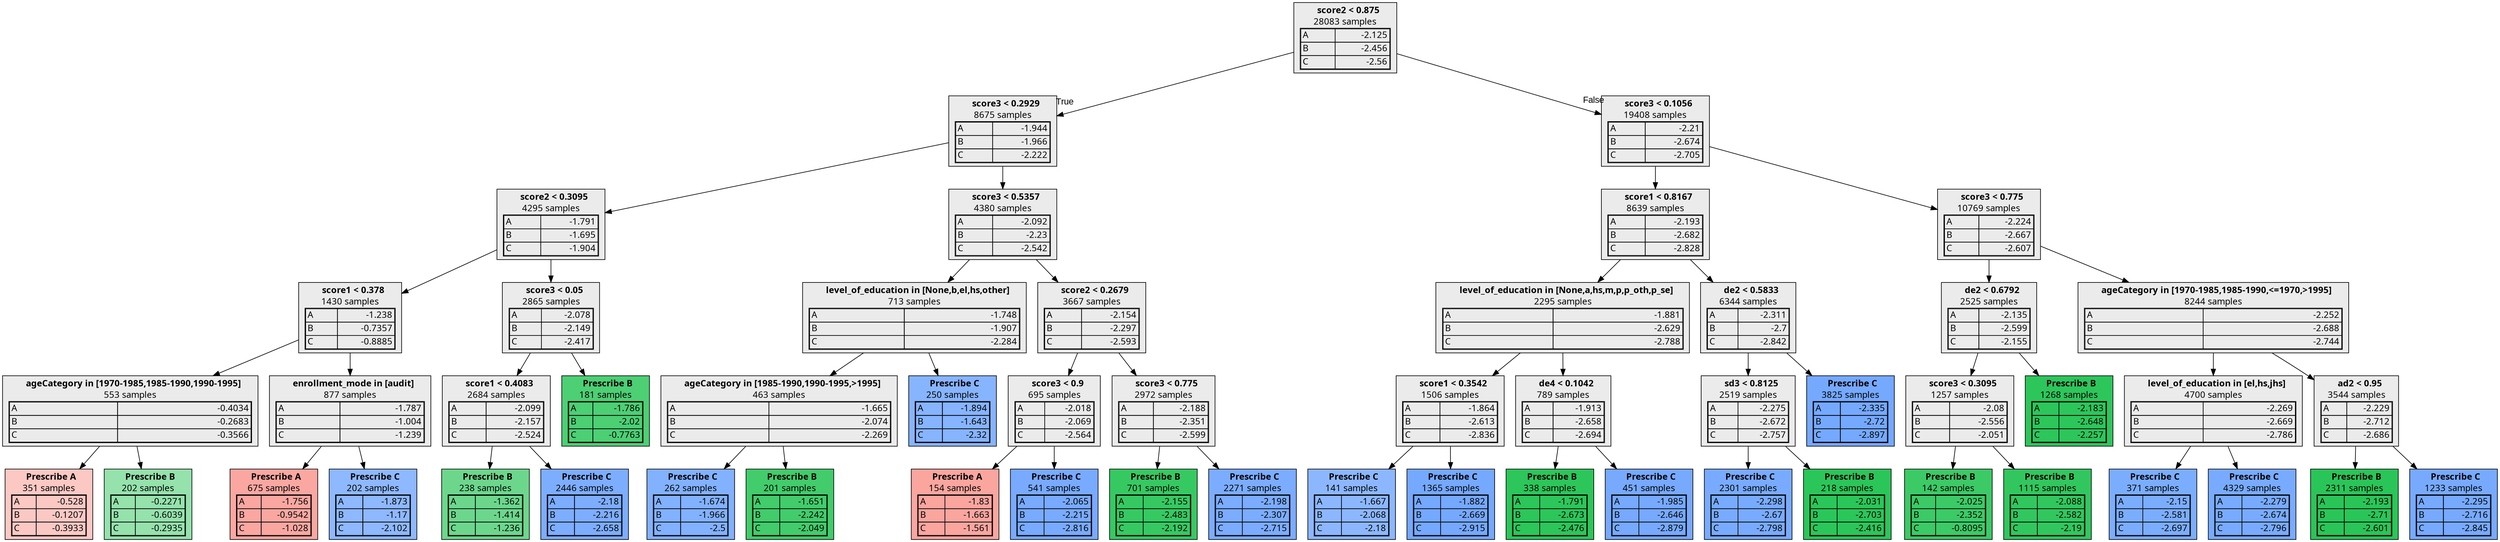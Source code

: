 digraph {
    1 [label=<  <TABLE BORDER="0" CELLPADDING="0">
      <TR>
    <TD>
      <B> score2 &lt; 0.875</B>
    </TD>
  </TR>

    <TR>
      <TD>28083 samples</TD>
    </TR>
    <TR>
  <TD>
    <TABLE CELLSPACING="0">
      
        <TR >
    <TD ALIGN="LEFT">A</TD>
    <TD ALIGN="RIGHT">-2.125</TD>
  </TR>
  <TR >
    <TD ALIGN="LEFT">B</TD>
    <TD ALIGN="RIGHT">-2.456</TD>
  </TR>
  <TR class="highlighted">
    <TD ALIGN="LEFT">C</TD>
    <TD ALIGN="RIGHT">-2.56</TD>
  </TR>

    </TABLE>
  </TD>
</TR>

  </TABLE>
>,fillcolor="#EBEBEB",shape=box,fontname="bold arial",style="filled"];
    1 -> 2 [labeldistance=2.5, labelangle=45, headlabel="True",fontname="arial"];
    1 -> 29 [labeldistance=2.5, labelangle=-45, headlabel="False",fontname="arial"];
    2 [label=<  <TABLE BORDER="0" CELLPADDING="0">
      <TR>
    <TD>
      <B> score3 &lt; 0.2929</B>
    </TD>
  </TR>

    <TR>
      <TD>8675 samples</TD>
    </TR>
    <TR>
  <TD>
    <TABLE CELLSPACING="0">
      
        <TR >
    <TD ALIGN="LEFT">A</TD>
    <TD ALIGN="RIGHT">-1.944</TD>
  </TR>
  <TR >
    <TD ALIGN="LEFT">B</TD>
    <TD ALIGN="RIGHT">-1.966</TD>
  </TR>
  <TR class="highlighted">
    <TD ALIGN="LEFT">C</TD>
    <TD ALIGN="RIGHT">-2.222</TD>
  </TR>

    </TABLE>
  </TD>
</TR>

  </TABLE>
>,fillcolor="#EBEBEB",shape=box,fontname="bold arial",style="filled"];
    2 -> 3;
    2 -> 16;
    3 [label=<  <TABLE BORDER="0" CELLPADDING="0">
      <TR>
    <TD>
      <B> score2 &lt; 0.3095</B>
    </TD>
  </TR>

    <TR>
      <TD>4295 samples</TD>
    </TR>
    <TR>
  <TD>
    <TABLE CELLSPACING="0">
      
        <TR >
    <TD ALIGN="LEFT">A</TD>
    <TD ALIGN="RIGHT">-1.791</TD>
  </TR>
  <TR >
    <TD ALIGN="LEFT">B</TD>
    <TD ALIGN="RIGHT">-1.695</TD>
  </TR>
  <TR class="highlighted">
    <TD ALIGN="LEFT">C</TD>
    <TD ALIGN="RIGHT">-1.904</TD>
  </TR>

    </TABLE>
  </TD>
</TR>

  </TABLE>
>,fillcolor="#EBEBEB",shape=box,fontname="bold arial",style="filled"];
    3 -> 4;
    3 -> 11;
    4 [label=<  <TABLE BORDER="0" CELLPADDING="0">
      <TR>
    <TD>
      <B> score1 &lt; 0.378</B>
    </TD>
  </TR>

    <TR>
      <TD>1430 samples</TD>
    </TR>
    <TR>
  <TD>
    <TABLE CELLSPACING="0">
      
        <TR class="highlighted">
    <TD ALIGN="LEFT">A</TD>
    <TD ALIGN="RIGHT">-1.238</TD>
  </TR>
  <TR >
    <TD ALIGN="LEFT">B</TD>
    <TD ALIGN="RIGHT">-0.7357</TD>
  </TR>
  <TR >
    <TD ALIGN="LEFT">C</TD>
    <TD ALIGN="RIGHT">-0.8885</TD>
  </TR>

    </TABLE>
  </TD>
</TR>

  </TABLE>
>,fillcolor="#EBEBEB",shape=box,fontname="bold arial",style="filled"];
    4 -> 5;
    4 -> 8;
    5 [label=<  <TABLE BORDER="0" CELLPADDING="0">
      <TR>
    <TD>
      <B> ageCategory in [1970-1985,1985-1990,1990-1995]</B>
    </TD>
  </TR>

    <TR>
      <TD>553 samples</TD>
    </TR>
    <TR>
  <TD>
    <TABLE CELLSPACING="0">
      
        <TR class="highlighted">
    <TD ALIGN="LEFT">A</TD>
    <TD ALIGN="RIGHT">-0.4034</TD>
  </TR>
  <TR >
    <TD ALIGN="LEFT">B</TD>
    <TD ALIGN="RIGHT">-0.2683</TD>
  </TR>
  <TR >
    <TD ALIGN="LEFT">C</TD>
    <TD ALIGN="RIGHT">-0.3566</TD>
  </TR>

    </TABLE>
  </TD>
</TR>

  </TABLE>
>,fillcolor="#EBEBEB",shape=box,fontname="bold arial",style="filled"];
    5 -> 6;
    5 -> 7;
    6 [label=<  <TABLE BORDER="0" CELLPADDING="0">
      <TR>
    <TD>
      <B>Prescribe A</B>
    </TD>
  </TR>

    <TR>
      <TD>351 samples</TD>
    </TR>
    <TR>
  <TD>
    <TABLE CELLSPACING="0">
      
        <TR class="highlighted">
    <TD ALIGN="LEFT">A</TD>
    <TD ALIGN="RIGHT">-0.528</TD>
  </TR>
  <TR >
    <TD ALIGN="LEFT">B</TD>
    <TD ALIGN="RIGHT">-0.1207</TD>
  </TR>
  <TR >
    <TD ALIGN="LEFT">C</TD>
    <TD ALIGN="RIGHT">-0.3933</TD>
  </TR>

    </TABLE>
  </TD>
</TR>

  </TABLE>
>,fillcolor="#F8766D66",shape=box,fontname="bold arial",style="filled",color=black];
    7 [label=<  <TABLE BORDER="0" CELLPADDING="0">
      <TR>
    <TD>
      <B>Prescribe B</B>
    </TD>
  </TR>

    <TR>
      <TD>202 samples</TD>
    </TR>
    <TR>
  <TD>
    <TABLE CELLSPACING="0">
      
        <TR >
    <TD ALIGN="LEFT">A</TD>
    <TD ALIGN="RIGHT">-0.2271</TD>
  </TR>
  <TR class="highlighted">
    <TD ALIGN="LEFT">B</TD>
    <TD ALIGN="RIGHT">-0.6039</TD>
  </TR>
  <TR >
    <TD ALIGN="LEFT">C</TD>
    <TD ALIGN="RIGHT">-0.2935</TD>
  </TR>

    </TABLE>
  </TD>
</TR>

  </TABLE>
>,fillcolor="#00BA386a",shape=box,fontname="bold arial",style="filled",color=black];
    8 [label=<  <TABLE BORDER="0" CELLPADDING="0">
      <TR>
    <TD>
      <B> enrollment_mode in [audit]</B>
    </TD>
  </TR>

    <TR>
      <TD>877 samples</TD>
    </TR>
    <TR>
  <TD>
    <TABLE CELLSPACING="0">
      
        <TR class="highlighted">
    <TD ALIGN="LEFT">A</TD>
    <TD ALIGN="RIGHT">-1.787</TD>
  </TR>
  <TR >
    <TD ALIGN="LEFT">B</TD>
    <TD ALIGN="RIGHT">-1.004</TD>
  </TR>
  <TR >
    <TD ALIGN="LEFT">C</TD>
    <TD ALIGN="RIGHT">-1.239</TD>
  </TR>

    </TABLE>
  </TD>
</TR>

  </TABLE>
>,fillcolor="#EBEBEB",shape=box,fontname="bold arial",style="filled"];
    8 -> 9;
    8 -> 10;
    9 [label=<  <TABLE BORDER="0" CELLPADDING="0">
      <TR>
    <TD>
      <B>Prescribe A</B>
    </TD>
  </TR>

    <TR>
      <TD>675 samples</TD>
    </TR>
    <TR>
  <TD>
    <TABLE CELLSPACING="0">
      
        <TR class="highlighted">
    <TD ALIGN="LEFT">A</TD>
    <TD ALIGN="RIGHT">-1.756</TD>
  </TR>
  <TR >
    <TD ALIGN="LEFT">B</TD>
    <TD ALIGN="RIGHT">-0.9542</TD>
  </TR>
  <TR >
    <TD ALIGN="LEFT">C</TD>
    <TD ALIGN="RIGHT">-1.028</TD>
  </TR>

    </TABLE>
  </TD>
</TR>

  </TABLE>
>,fillcolor="#F8766Da4",shape=box,fontname="bold arial",style="filled",color=black];
    10 [label=<  <TABLE BORDER="0" CELLPADDING="0">
      <TR>
    <TD>
      <B>Prescribe C</B>
    </TD>
  </TR>

    <TR>
      <TD>202 samples</TD>
    </TR>
    <TR>
  <TD>
    <TABLE CELLSPACING="0">
      
        <TR >
    <TD ALIGN="LEFT">A</TD>
    <TD ALIGN="RIGHT">-1.873</TD>
  </TR>
  <TR >
    <TD ALIGN="LEFT">B</TD>
    <TD ALIGN="RIGHT">-1.17</TD>
  </TR>
  <TR class="highlighted">
    <TD ALIGN="LEFT">C</TD>
    <TD ALIGN="RIGHT">-2.102</TD>
  </TR>

    </TABLE>
  </TD>
</TR>

  </TABLE>
>,fillcolor="#619CFFb6",shape=box,fontname="bold arial",style="filled",color=black];
    11 [label=<  <TABLE BORDER="0" CELLPADDING="0">
      <TR>
    <TD>
      <B> score3 &lt; 0.05</B>
    </TD>
  </TR>

    <TR>
      <TD>2865 samples</TD>
    </TR>
    <TR>
  <TD>
    <TABLE CELLSPACING="0">
      
        <TR >
    <TD ALIGN="LEFT">A</TD>
    <TD ALIGN="RIGHT">-2.078</TD>
  </TR>
  <TR >
    <TD ALIGN="LEFT">B</TD>
    <TD ALIGN="RIGHT">-2.149</TD>
  </TR>
  <TR class="highlighted">
    <TD ALIGN="LEFT">C</TD>
    <TD ALIGN="RIGHT">-2.417</TD>
  </TR>

    </TABLE>
  </TD>
</TR>

  </TABLE>
>,fillcolor="#EBEBEB",shape=box,fontname="bold arial",style="filled"];
    11 -> 12;
    11 -> 15;
    12 [label=<  <TABLE BORDER="0" CELLPADDING="0">
      <TR>
    <TD>
      <B> score1 &lt; 0.4083</B>
    </TD>
  </TR>

    <TR>
      <TD>2684 samples</TD>
    </TR>
    <TR>
  <TD>
    <TABLE CELLSPACING="0">
      
        <TR >
    <TD ALIGN="LEFT">A</TD>
    <TD ALIGN="RIGHT">-2.099</TD>
  </TR>
  <TR >
    <TD ALIGN="LEFT">B</TD>
    <TD ALIGN="RIGHT">-2.157</TD>
  </TR>
  <TR class="highlighted">
    <TD ALIGN="LEFT">C</TD>
    <TD ALIGN="RIGHT">-2.524</TD>
  </TR>

    </TABLE>
  </TD>
</TR>

  </TABLE>
>,fillcolor="#EBEBEB",shape=box,fontname="bold arial",style="filled"];
    12 -> 13;
    12 -> 14;
    13 [label=<  <TABLE BORDER="0" CELLPADDING="0">
      <TR>
    <TD>
      <B>Prescribe B</B>
    </TD>
  </TR>

    <TR>
      <TD>238 samples</TD>
    </TR>
    <TR>
  <TD>
    <TABLE CELLSPACING="0">
      
        <TR >
    <TD ALIGN="LEFT">A</TD>
    <TD ALIGN="RIGHT">-1.362</TD>
  </TR>
  <TR class="highlighted">
    <TD ALIGN="LEFT">B</TD>
    <TD ALIGN="RIGHT">-1.414</TD>
  </TR>
  <TR >
    <TD ALIGN="LEFT">C</TD>
    <TD ALIGN="RIGHT">-1.236</TD>
  </TR>

    </TABLE>
  </TD>
</TR>

  </TABLE>
>,fillcolor="#00BA3893",shape=box,fontname="bold arial",style="filled",color=black];
    14 [label=<  <TABLE BORDER="0" CELLPADDING="0">
      <TR>
    <TD>
      <B>Prescribe C</B>
    </TD>
  </TR>

    <TR>
      <TD>2446 samples</TD>
    </TR>
    <TR>
  <TD>
    <TABLE CELLSPACING="0">
      
        <TR >
    <TD ALIGN="LEFT">A</TD>
    <TD ALIGN="RIGHT">-2.18</TD>
  </TR>
  <TR >
    <TD ALIGN="LEFT">B</TD>
    <TD ALIGN="RIGHT">-2.216</TD>
  </TR>
  <TR class="highlighted">
    <TD ALIGN="LEFT">C</TD>
    <TD ALIGN="RIGHT">-2.658</TD>
  </TR>

    </TABLE>
  </TD>
</TR>

  </TABLE>
>,fillcolor="#619CFFd2",shape=box,fontname="bold arial",style="filled",color=black];
    15 [label=<  <TABLE BORDER="0" CELLPADDING="0">
      <TR>
    <TD>
      <B>Prescribe B</B>
    </TD>
  </TR>

    <TR>
      <TD>181 samples</TD>
    </TR>
    <TR>
  <TD>
    <TABLE CELLSPACING="0">
      
        <TR >
    <TD ALIGN="LEFT">A</TD>
    <TD ALIGN="RIGHT">-1.786</TD>
  </TR>
  <TR class="highlighted">
    <TD ALIGN="LEFT">B</TD>
    <TD ALIGN="RIGHT">-2.02</TD>
  </TR>
  <TR >
    <TD ALIGN="LEFT">C</TD>
    <TD ALIGN="RIGHT">-0.7763</TD>
  </TR>

    </TABLE>
  </TD>
</TR>

  </TABLE>
>,fillcolor="#00BA38b2",shape=box,fontname="bold arial",style="filled",color=black];
    16 [label=<  <TABLE BORDER="0" CELLPADDING="0">
      <TR>
    <TD>
      <B> score3 &lt; 0.5357</B>
    </TD>
  </TR>

    <TR>
      <TD>4380 samples</TD>
    </TR>
    <TR>
  <TD>
    <TABLE CELLSPACING="0">
      
        <TR >
    <TD ALIGN="LEFT">A</TD>
    <TD ALIGN="RIGHT">-2.092</TD>
  </TR>
  <TR >
    <TD ALIGN="LEFT">B</TD>
    <TD ALIGN="RIGHT">-2.23</TD>
  </TR>
  <TR class="highlighted">
    <TD ALIGN="LEFT">C</TD>
    <TD ALIGN="RIGHT">-2.542</TD>
  </TR>

    </TABLE>
  </TD>
</TR>

  </TABLE>
>,fillcolor="#EBEBEB",shape=box,fontname="bold arial",style="filled"];
    16 -> 17;
    16 -> 22;
    17 [label=<  <TABLE BORDER="0" CELLPADDING="0">
      <TR>
    <TD>
      <B> level_of_education in [None,b,el,hs,other]</B>
    </TD>
  </TR>

    <TR>
      <TD>713 samples</TD>
    </TR>
    <TR>
  <TD>
    <TABLE CELLSPACING="0">
      
        <TR >
    <TD ALIGN="LEFT">A</TD>
    <TD ALIGN="RIGHT">-1.748</TD>
  </TR>
  <TR >
    <TD ALIGN="LEFT">B</TD>
    <TD ALIGN="RIGHT">-1.907</TD>
  </TR>
  <TR class="highlighted">
    <TD ALIGN="LEFT">C</TD>
    <TD ALIGN="RIGHT">-2.284</TD>
  </TR>

    </TABLE>
  </TD>
</TR>

  </TABLE>
>,fillcolor="#EBEBEB",shape=box,fontname="bold arial",style="filled"];
    17 -> 18;
    17 -> 21;
    18 [label=<  <TABLE BORDER="0" CELLPADDING="0">
      <TR>
    <TD>
      <B> ageCategory in [1985-1990,1990-1995,&gt;1995]</B>
    </TD>
  </TR>

    <TR>
      <TD>463 samples</TD>
    </TR>
    <TR>
  <TD>
    <TABLE CELLSPACING="0">
      
        <TR >
    <TD ALIGN="LEFT">A</TD>
    <TD ALIGN="RIGHT">-1.665</TD>
  </TR>
  <TR >
    <TD ALIGN="LEFT">B</TD>
    <TD ALIGN="RIGHT">-2.074</TD>
  </TR>
  <TR class="highlighted">
    <TD ALIGN="LEFT">C</TD>
    <TD ALIGN="RIGHT">-2.269</TD>
  </TR>

    </TABLE>
  </TD>
</TR>

  </TABLE>
>,fillcolor="#EBEBEB",shape=box,fontname="bold arial",style="filled"];
    18 -> 19;
    18 -> 20;
    19 [label=<  <TABLE BORDER="0" CELLPADDING="0">
      <TR>
    <TD>
      <B>Prescribe C</B>
    </TD>
  </TR>

    <TR>
      <TD>262 samples</TD>
    </TR>
    <TR>
  <TD>
    <TABLE CELLSPACING="0">
      
        <TR >
    <TD ALIGN="LEFT">A</TD>
    <TD ALIGN="RIGHT">-1.674</TD>
  </TR>
  <TR >
    <TD ALIGN="LEFT">B</TD>
    <TD ALIGN="RIGHT">-1.966</TD>
  </TR>
  <TR class="highlighted">
    <TD ALIGN="LEFT">C</TD>
    <TD ALIGN="RIGHT">-2.5</TD>
  </TR>

    </TABLE>
  </TD>
</TR>

  </TABLE>
>,fillcolor="#619CFFca",shape=box,fontname="bold arial",style="filled",color=black];
    20 [label=<  <TABLE BORDER="0" CELLPADDING="0">
      <TR>
    <TD>
      <B>Prescribe B</B>
    </TD>
  </TR>

    <TR>
      <TD>201 samples</TD>
    </TR>
    <TR>
  <TD>
    <TABLE CELLSPACING="0">
      
        <TR >
    <TD ALIGN="LEFT">A</TD>
    <TD ALIGN="RIGHT">-1.651</TD>
  </TR>
  <TR class="highlighted">
    <TD ALIGN="LEFT">B</TD>
    <TD ALIGN="RIGHT">-2.242</TD>
  </TR>
  <TR >
    <TD ALIGN="LEFT">C</TD>
    <TD ALIGN="RIGHT">-2.049</TD>
  </TR>

    </TABLE>
  </TD>
</TR>

  </TABLE>
>,fillcolor="#00BA38bd",shape=box,fontname="bold arial",style="filled",color=black];
    21 [label=<  <TABLE BORDER="0" CELLPADDING="0">
      <TR>
    <TD>
      <B>Prescribe C</B>
    </TD>
  </TR>

    <TR>
      <TD>250 samples</TD>
    </TR>
    <TR>
  <TD>
    <TABLE CELLSPACING="0">
      
        <TR >
    <TD ALIGN="LEFT">A</TD>
    <TD ALIGN="RIGHT">-1.894</TD>
  </TR>
  <TR >
    <TD ALIGN="LEFT">B</TD>
    <TD ALIGN="RIGHT">-1.643</TD>
  </TR>
  <TR class="highlighted">
    <TD ALIGN="LEFT">C</TD>
    <TD ALIGN="RIGHT">-2.32</TD>
  </TR>

    </TABLE>
  </TD>
</TR>

  </TABLE>
>,fillcolor="#619CFFc1",shape=box,fontname="bold arial",style="filled",color=black];
    22 [label=<  <TABLE BORDER="0" CELLPADDING="0">
      <TR>
    <TD>
      <B> score2 &lt; 0.2679</B>
    </TD>
  </TR>

    <TR>
      <TD>3667 samples</TD>
    </TR>
    <TR>
  <TD>
    <TABLE CELLSPACING="0">
      
        <TR >
    <TD ALIGN="LEFT">A</TD>
    <TD ALIGN="RIGHT">-2.154</TD>
  </TR>
  <TR >
    <TD ALIGN="LEFT">B</TD>
    <TD ALIGN="RIGHT">-2.297</TD>
  </TR>
  <TR class="highlighted">
    <TD ALIGN="LEFT">C</TD>
    <TD ALIGN="RIGHT">-2.593</TD>
  </TR>

    </TABLE>
  </TD>
</TR>

  </TABLE>
>,fillcolor="#EBEBEB",shape=box,fontname="bold arial",style="filled"];
    22 -> 23;
    22 -> 26;
    23 [label=<  <TABLE BORDER="0" CELLPADDING="0">
      <TR>
    <TD>
      <B> score3 &lt; 0.9</B>
    </TD>
  </TR>

    <TR>
      <TD>695 samples</TD>
    </TR>
    <TR>
  <TD>
    <TABLE CELLSPACING="0">
      
        <TR >
    <TD ALIGN="LEFT">A</TD>
    <TD ALIGN="RIGHT">-2.018</TD>
  </TR>
  <TR >
    <TD ALIGN="LEFT">B</TD>
    <TD ALIGN="RIGHT">-2.069</TD>
  </TR>
  <TR class="highlighted">
    <TD ALIGN="LEFT">C</TD>
    <TD ALIGN="RIGHT">-2.564</TD>
  </TR>

    </TABLE>
  </TD>
</TR>

  </TABLE>
>,fillcolor="#EBEBEB",shape=box,fontname="bold arial",style="filled"];
    23 -> 24;
    23 -> 25;
    24 [label=<  <TABLE BORDER="0" CELLPADDING="0">
      <TR>
    <TD>
      <B>Prescribe A</B>
    </TD>
  </TR>

    <TR>
      <TD>154 samples</TD>
    </TR>
    <TR>
  <TD>
    <TABLE CELLSPACING="0">
      
        <TR class="highlighted">
    <TD ALIGN="LEFT">A</TD>
    <TD ALIGN="RIGHT">-1.83</TD>
  </TR>
  <TR >
    <TD ALIGN="LEFT">B</TD>
    <TD ALIGN="RIGHT">-1.663</TD>
  </TR>
  <TR >
    <TD ALIGN="LEFT">C</TD>
    <TD ALIGN="RIGHT">-1.561</TD>
  </TR>

    </TABLE>
  </TD>
</TR>

  </TABLE>
>,fillcolor="#F8766Da8",shape=box,fontname="bold arial",style="filled",color=black];
    25 [label=<  <TABLE BORDER="0" CELLPADDING="0">
      <TR>
    <TD>
      <B>Prescribe C</B>
    </TD>
  </TR>

    <TR>
      <TD>541 samples</TD>
    </TR>
    <TR>
  <TD>
    <TABLE CELLSPACING="0">
      
        <TR >
    <TD ALIGN="LEFT">A</TD>
    <TD ALIGN="RIGHT">-2.065</TD>
  </TR>
  <TR >
    <TD ALIGN="LEFT">B</TD>
    <TD ALIGN="RIGHT">-2.215</TD>
  </TR>
  <TR class="highlighted">
    <TD ALIGN="LEFT">C</TD>
    <TD ALIGN="RIGHT">-2.816</TD>
  </TR>

    </TABLE>
  </TD>
</TR>

  </TABLE>
>,fillcolor="#619CFFda",shape=box,fontname="bold arial",style="filled",color=black];
    26 [label=<  <TABLE BORDER="0" CELLPADDING="0">
      <TR>
    <TD>
      <B> score3 &lt; 0.775</B>
    </TD>
  </TR>

    <TR>
      <TD>2972 samples</TD>
    </TR>
    <TR>
  <TD>
    <TABLE CELLSPACING="0">
      
        <TR >
    <TD ALIGN="LEFT">A</TD>
    <TD ALIGN="RIGHT">-2.188</TD>
  </TR>
  <TR >
    <TD ALIGN="LEFT">B</TD>
    <TD ALIGN="RIGHT">-2.351</TD>
  </TR>
  <TR class="highlighted">
    <TD ALIGN="LEFT">C</TD>
    <TD ALIGN="RIGHT">-2.599</TD>
  </TR>

    </TABLE>
  </TD>
</TR>

  </TABLE>
>,fillcolor="#EBEBEB",shape=box,fontname="bold arial",style="filled"];
    26 -> 27;
    26 -> 28;
    27 [label=<  <TABLE BORDER="0" CELLPADDING="0">
      <TR>
    <TD>
      <B>Prescribe B</B>
    </TD>
  </TR>

    <TR>
      <TD>701 samples</TD>
    </TR>
    <TR>
  <TD>
    <TABLE CELLSPACING="0">
      
        <TR >
    <TD ALIGN="LEFT">A</TD>
    <TD ALIGN="RIGHT">-2.155</TD>
  </TR>
  <TR class="highlighted">
    <TD ALIGN="LEFT">B</TD>
    <TD ALIGN="RIGHT">-2.483</TD>
  </TR>
  <TR >
    <TD ALIGN="LEFT">C</TD>
    <TD ALIGN="RIGHT">-2.192</TD>
  </TR>

    </TABLE>
  </TD>
</TR>

  </TABLE>
>,fillcolor="#00BA38c9",shape=box,fontname="bold arial",style="filled",color=black];
    28 [label=<  <TABLE BORDER="0" CELLPADDING="0">
      <TR>
    <TD>
      <B>Prescribe C</B>
    </TD>
  </TR>

    <TR>
      <TD>2271 samples</TD>
    </TR>
    <TR>
  <TD>
    <TABLE CELLSPACING="0">
      
        <TR >
    <TD ALIGN="LEFT">A</TD>
    <TD ALIGN="RIGHT">-2.198</TD>
  </TR>
  <TR >
    <TD ALIGN="LEFT">B</TD>
    <TD ALIGN="RIGHT">-2.307</TD>
  </TR>
  <TR class="highlighted">
    <TD ALIGN="LEFT">C</TD>
    <TD ALIGN="RIGHT">-2.715</TD>
  </TR>

    </TABLE>
  </TD>
</TR>

  </TABLE>
>,fillcolor="#619CFFd5",shape=box,fontname="bold arial",style="filled",color=black];
    29 [label=<  <TABLE BORDER="0" CELLPADDING="0">
      <TR>
    <TD>
      <B> score3 &lt; 0.1056</B>
    </TD>
  </TR>

    <TR>
      <TD>19408 samples</TD>
    </TR>
    <TR>
  <TD>
    <TABLE CELLSPACING="0">
      
        <TR >
    <TD ALIGN="LEFT">A</TD>
    <TD ALIGN="RIGHT">-2.21</TD>
  </TR>
  <TR >
    <TD ALIGN="LEFT">B</TD>
    <TD ALIGN="RIGHT">-2.674</TD>
  </TR>
  <TR class="highlighted">
    <TD ALIGN="LEFT">C</TD>
    <TD ALIGN="RIGHT">-2.705</TD>
  </TR>

    </TABLE>
  </TD>
</TR>

  </TABLE>
>,fillcolor="#EBEBEB",shape=box,fontname="bold arial",style="filled"];
    29 -> 30;
    29 -> 43;
    30 [label=<  <TABLE BORDER="0" CELLPADDING="0">
      <TR>
    <TD>
      <B> score1 &lt; 0.8167</B>
    </TD>
  </TR>

    <TR>
      <TD>8639 samples</TD>
    </TR>
    <TR>
  <TD>
    <TABLE CELLSPACING="0">
      
        <TR >
    <TD ALIGN="LEFT">A</TD>
    <TD ALIGN="RIGHT">-2.193</TD>
  </TR>
  <TR >
    <TD ALIGN="LEFT">B</TD>
    <TD ALIGN="RIGHT">-2.682</TD>
  </TR>
  <TR class="highlighted">
    <TD ALIGN="LEFT">C</TD>
    <TD ALIGN="RIGHT">-2.828</TD>
  </TR>

    </TABLE>
  </TD>
</TR>

  </TABLE>
>,fillcolor="#EBEBEB",shape=box,fontname="bold arial",style="filled"];
    30 -> 31;
    30 -> 38;
    31 [label=<  <TABLE BORDER="0" CELLPADDING="0">
      <TR>
    <TD>
      <B> level_of_education in [None,a,hs,m,p,p_oth,p_se]</B>
    </TD>
  </TR>

    <TR>
      <TD>2295 samples</TD>
    </TR>
    <TR>
  <TD>
    <TABLE CELLSPACING="0">
      
        <TR >
    <TD ALIGN="LEFT">A</TD>
    <TD ALIGN="RIGHT">-1.881</TD>
  </TR>
  <TR >
    <TD ALIGN="LEFT">B</TD>
    <TD ALIGN="RIGHT">-2.629</TD>
  </TR>
  <TR class="highlighted">
    <TD ALIGN="LEFT">C</TD>
    <TD ALIGN="RIGHT">-2.788</TD>
  </TR>

    </TABLE>
  </TD>
</TR>

  </TABLE>
>,fillcolor="#EBEBEB",shape=box,fontname="bold arial",style="filled"];
    31 -> 32;
    31 -> 35;
    32 [label=<  <TABLE BORDER="0" CELLPADDING="0">
      <TR>
    <TD>
      <B> score1 &lt; 0.3542</B>
    </TD>
  </TR>

    <TR>
      <TD>1506 samples</TD>
    </TR>
    <TR>
  <TD>
    <TABLE CELLSPACING="0">
      
        <TR >
    <TD ALIGN="LEFT">A</TD>
    <TD ALIGN="RIGHT">-1.864</TD>
  </TR>
  <TR >
    <TD ALIGN="LEFT">B</TD>
    <TD ALIGN="RIGHT">-2.613</TD>
  </TR>
  <TR class="highlighted">
    <TD ALIGN="LEFT">C</TD>
    <TD ALIGN="RIGHT">-2.836</TD>
  </TR>

    </TABLE>
  </TD>
</TR>

  </TABLE>
>,fillcolor="#EBEBEB",shape=box,fontname="bold arial",style="filled"];
    32 -> 33;
    32 -> 34;
    33 [label=<  <TABLE BORDER="0" CELLPADDING="0">
      <TR>
    <TD>
      <B>Prescribe C</B>
    </TD>
  </TR>

    <TR>
      <TD>141 samples</TD>
    </TR>
    <TR>
  <TD>
    <TABLE CELLSPACING="0">
      
        <TR >
    <TD ALIGN="LEFT">A</TD>
    <TD ALIGN="RIGHT">-1.667</TD>
  </TR>
  <TR >
    <TD ALIGN="LEFT">B</TD>
    <TD ALIGN="RIGHT">-2.068</TD>
  </TR>
  <TR class="highlighted">
    <TD ALIGN="LEFT">C</TD>
    <TD ALIGN="RIGHT">-2.18</TD>
  </TR>

    </TABLE>
  </TD>
</TR>

  </TABLE>
>,fillcolor="#619CFFba",shape=box,fontname="bold arial",style="filled",color=black];
    34 [label=<  <TABLE BORDER="0" CELLPADDING="0">
      <TR>
    <TD>
      <B>Prescribe C</B>
    </TD>
  </TR>

    <TR>
      <TD>1365 samples</TD>
    </TR>
    <TR>
  <TD>
    <TABLE CELLSPACING="0">
      
        <TR >
    <TD ALIGN="LEFT">A</TD>
    <TD ALIGN="RIGHT">-1.882</TD>
  </TR>
  <TR >
    <TD ALIGN="LEFT">B</TD>
    <TD ALIGN="RIGHT">-2.669</TD>
  </TR>
  <TR class="highlighted">
    <TD ALIGN="LEFT">C</TD>
    <TD ALIGN="RIGHT">-2.915</TD>
  </TR>

    </TABLE>
  </TD>
</TR>

  </TABLE>
>,fillcolor="#619CFFdf",shape=box,fontname="bold arial",style="filled",color=black];
    35 [label=<  <TABLE BORDER="0" CELLPADDING="0">
      <TR>
    <TD>
      <B> de4 &lt; 0.1042</B>
    </TD>
  </TR>

    <TR>
      <TD>789 samples</TD>
    </TR>
    <TR>
  <TD>
    <TABLE CELLSPACING="0">
      
        <TR >
    <TD ALIGN="LEFT">A</TD>
    <TD ALIGN="RIGHT">-1.913</TD>
  </TR>
  <TR >
    <TD ALIGN="LEFT">B</TD>
    <TD ALIGN="RIGHT">-2.658</TD>
  </TR>
  <TR class="highlighted">
    <TD ALIGN="LEFT">C</TD>
    <TD ALIGN="RIGHT">-2.694</TD>
  </TR>

    </TABLE>
  </TD>
</TR>

  </TABLE>
>,fillcolor="#EBEBEB",shape=box,fontname="bold arial",style="filled"];
    35 -> 36;
    35 -> 37;
    36 [label=<  <TABLE BORDER="0" CELLPADDING="0">
      <TR>
    <TD>
      <B>Prescribe B</B>
    </TD>
  </TR>

    <TR>
      <TD>338 samples</TD>
    </TR>
    <TR>
  <TD>
    <TABLE CELLSPACING="0">
      
        <TR >
    <TD ALIGN="LEFT">A</TD>
    <TD ALIGN="RIGHT">-1.791</TD>
  </TR>
  <TR class="highlighted">
    <TD ALIGN="LEFT">B</TD>
    <TD ALIGN="RIGHT">-2.673</TD>
  </TR>
  <TR >
    <TD ALIGN="LEFT">C</TD>
    <TD ALIGN="RIGHT">-2.476</TD>
  </TR>

    </TABLE>
  </TD>
</TR>

  </TABLE>
>,fillcolor="#00BA38d3",shape=box,fontname="bold arial",style="filled",color=black];
    37 [label=<  <TABLE BORDER="0" CELLPADDING="0">
      <TR>
    <TD>
      <B>Prescribe C</B>
    </TD>
  </TR>

    <TR>
      <TD>451 samples</TD>
    </TR>
    <TR>
  <TD>
    <TABLE CELLSPACING="0">
      
        <TR >
    <TD ALIGN="LEFT">A</TD>
    <TD ALIGN="RIGHT">-1.985</TD>
  </TR>
  <TR >
    <TD ALIGN="LEFT">B</TD>
    <TD ALIGN="RIGHT">-2.646</TD>
  </TR>
  <TR class="highlighted">
    <TD ALIGN="LEFT">C</TD>
    <TD ALIGN="RIGHT">-2.879</TD>
  </TR>

    </TABLE>
  </TD>
</TR>

  </TABLE>
>,fillcolor="#619CFFdd",shape=box,fontname="bold arial",style="filled",color=black];
    38 [label=<  <TABLE BORDER="0" CELLPADDING="0">
      <TR>
    <TD>
      <B> de2 &lt; 0.5833</B>
    </TD>
  </TR>

    <TR>
      <TD>6344 samples</TD>
    </TR>
    <TR>
  <TD>
    <TABLE CELLSPACING="0">
      
        <TR >
    <TD ALIGN="LEFT">A</TD>
    <TD ALIGN="RIGHT">-2.311</TD>
  </TR>
  <TR >
    <TD ALIGN="LEFT">B</TD>
    <TD ALIGN="RIGHT">-2.7</TD>
  </TR>
  <TR class="highlighted">
    <TD ALIGN="LEFT">C</TD>
    <TD ALIGN="RIGHT">-2.842</TD>
  </TR>

    </TABLE>
  </TD>
</TR>

  </TABLE>
>,fillcolor="#EBEBEB",shape=box,fontname="bold arial",style="filled"];
    38 -> 39;
    38 -> 42;
    39 [label=<  <TABLE BORDER="0" CELLPADDING="0">
      <TR>
    <TD>
      <B> sd3 &lt; 0.8125</B>
    </TD>
  </TR>

    <TR>
      <TD>2519 samples</TD>
    </TR>
    <TR>
  <TD>
    <TABLE CELLSPACING="0">
      
        <TR >
    <TD ALIGN="LEFT">A</TD>
    <TD ALIGN="RIGHT">-2.275</TD>
  </TR>
  <TR >
    <TD ALIGN="LEFT">B</TD>
    <TD ALIGN="RIGHT">-2.672</TD>
  </TR>
  <TR class="highlighted">
    <TD ALIGN="LEFT">C</TD>
    <TD ALIGN="RIGHT">-2.757</TD>
  </TR>

    </TABLE>
  </TD>
</TR>

  </TABLE>
>,fillcolor="#EBEBEB",shape=box,fontname="bold arial",style="filled"];
    39 -> 40;
    39 -> 41;
    40 [label=<  <TABLE BORDER="0" CELLPADDING="0">
      <TR>
    <TD>
      <B>Prescribe C</B>
    </TD>
  </TR>

    <TR>
      <TD>2301 samples</TD>
    </TR>
    <TR>
  <TD>
    <TABLE CELLSPACING="0">
      
        <TR >
    <TD ALIGN="LEFT">A</TD>
    <TD ALIGN="RIGHT">-2.298</TD>
  </TR>
  <TR >
    <TD ALIGN="LEFT">B</TD>
    <TD ALIGN="RIGHT">-2.67</TD>
  </TR>
  <TR class="highlighted">
    <TD ALIGN="LEFT">C</TD>
    <TD ALIGN="RIGHT">-2.798</TD>
  </TR>

    </TABLE>
  </TD>
</TR>

  </TABLE>
>,fillcolor="#619CFFd9",shape=box,fontname="bold arial",style="filled",color=black];
    41 [label=<  <TABLE BORDER="0" CELLPADDING="0">
      <TR>
    <TD>
      <B>Prescribe B</B>
    </TD>
  </TR>

    <TR>
      <TD>218 samples</TD>
    </TR>
    <TR>
  <TD>
    <TABLE CELLSPACING="0">
      
        <TR >
    <TD ALIGN="LEFT">A</TD>
    <TD ALIGN="RIGHT">-2.031</TD>
  </TR>
  <TR class="highlighted">
    <TD ALIGN="LEFT">B</TD>
    <TD ALIGN="RIGHT">-2.703</TD>
  </TR>
  <TR >
    <TD ALIGN="LEFT">C</TD>
    <TD ALIGN="RIGHT">-2.416</TD>
  </TR>

    </TABLE>
  </TD>
</TR>

  </TABLE>
>,fillcolor="#00BA38d4",shape=box,fontname="bold arial",style="filled",color=black];
    42 [label=<  <TABLE BORDER="0" CELLPADDING="0">
      <TR>
    <TD>
      <B>Prescribe C</B>
    </TD>
  </TR>

    <TR>
      <TD>3825 samples</TD>
    </TR>
    <TR>
  <TD>
    <TABLE CELLSPACING="0">
      
        <TR >
    <TD ALIGN="LEFT">A</TD>
    <TD ALIGN="RIGHT">-2.335</TD>
  </TR>
  <TR >
    <TD ALIGN="LEFT">B</TD>
    <TD ALIGN="RIGHT">-2.72</TD>
  </TR>
  <TR class="highlighted">
    <TD ALIGN="LEFT">C</TD>
    <TD ALIGN="RIGHT">-2.897</TD>
  </TR>

    </TABLE>
  </TD>
</TR>

  </TABLE>
>,fillcolor="#619CFFde",shape=box,fontname="bold arial",style="filled",color=black];
    43 [label=<  <TABLE BORDER="0" CELLPADDING="0">
      <TR>
    <TD>
      <B> score3 &lt; 0.775</B>
    </TD>
  </TR>

    <TR>
      <TD>10769 samples</TD>
    </TR>
    <TR>
  <TD>
    <TABLE CELLSPACING="0">
      
        <TR >
    <TD ALIGN="LEFT">A</TD>
    <TD ALIGN="RIGHT">-2.224</TD>
  </TR>
  <TR class="highlighted">
    <TD ALIGN="LEFT">B</TD>
    <TD ALIGN="RIGHT">-2.667</TD>
  </TR>
  <TR >
    <TD ALIGN="LEFT">C</TD>
    <TD ALIGN="RIGHT">-2.607</TD>
  </TR>

    </TABLE>
  </TD>
</TR>

  </TABLE>
>,fillcolor="#EBEBEB",shape=box,fontname="bold arial",style="filled"];
    43 -> 44;
    43 -> 49;
    44 [label=<  <TABLE BORDER="0" CELLPADDING="0">
      <TR>
    <TD>
      <B> de2 &lt; 0.6792</B>
    </TD>
  </TR>

    <TR>
      <TD>2525 samples</TD>
    </TR>
    <TR>
  <TD>
    <TABLE CELLSPACING="0">
      
        <TR >
    <TD ALIGN="LEFT">A</TD>
    <TD ALIGN="RIGHT">-2.135</TD>
  </TR>
  <TR class="highlighted">
    <TD ALIGN="LEFT">B</TD>
    <TD ALIGN="RIGHT">-2.599</TD>
  </TR>
  <TR >
    <TD ALIGN="LEFT">C</TD>
    <TD ALIGN="RIGHT">-2.155</TD>
  </TR>

    </TABLE>
  </TD>
</TR>

  </TABLE>
>,fillcolor="#EBEBEB",shape=box,fontname="bold arial",style="filled"];
    44 -> 45;
    44 -> 48;
    45 [label=<  <TABLE BORDER="0" CELLPADDING="0">
      <TR>
    <TD>
      <B> score3 &lt; 0.3095</B>
    </TD>
  </TR>

    <TR>
      <TD>1257 samples</TD>
    </TR>
    <TR>
  <TD>
    <TABLE CELLSPACING="0">
      
        <TR >
    <TD ALIGN="LEFT">A</TD>
    <TD ALIGN="RIGHT">-2.08</TD>
  </TR>
  <TR class="highlighted">
    <TD ALIGN="LEFT">B</TD>
    <TD ALIGN="RIGHT">-2.556</TD>
  </TR>
  <TR >
    <TD ALIGN="LEFT">C</TD>
    <TD ALIGN="RIGHT">-2.051</TD>
  </TR>

    </TABLE>
  </TD>
</TR>

  </TABLE>
>,fillcolor="#EBEBEB",shape=box,fontname="bold arial",style="filled"];
    45 -> 46;
    45 -> 47;
    46 [label=<  <TABLE BORDER="0" CELLPADDING="0">
      <TR>
    <TD>
      <B>Prescribe B</B>
    </TD>
  </TR>

    <TR>
      <TD>142 samples</TD>
    </TR>
    <TR>
  <TD>
    <TABLE CELLSPACING="0">
      
        <TR >
    <TD ALIGN="LEFT">A</TD>
    <TD ALIGN="RIGHT">-2.025</TD>
  </TR>
  <TR class="highlighted">
    <TD ALIGN="LEFT">B</TD>
    <TD ALIGN="RIGHT">-2.352</TD>
  </TR>
  <TR >
    <TD ALIGN="LEFT">C</TD>
    <TD ALIGN="RIGHT">-0.8095</TD>
  </TR>

    </TABLE>
  </TD>
</TR>

  </TABLE>
>,fillcolor="#00BA38c3",shape=box,fontname="bold arial",style="filled",color=black];
    47 [label=<  <TABLE BORDER="0" CELLPADDING="0">
      <TR>
    <TD>
      <B>Prescribe B</B>
    </TD>
  </TR>

    <TR>
      <TD>1115 samples</TD>
    </TR>
    <TR>
  <TD>
    <TABLE CELLSPACING="0">
      
        <TR >
    <TD ALIGN="LEFT">A</TD>
    <TD ALIGN="RIGHT">-2.088</TD>
  </TR>
  <TR class="highlighted">
    <TD ALIGN="LEFT">B</TD>
    <TD ALIGN="RIGHT">-2.582</TD>
  </TR>
  <TR >
    <TD ALIGN="LEFT">C</TD>
    <TD ALIGN="RIGHT">-2.19</TD>
  </TR>

    </TABLE>
  </TD>
</TR>

  </TABLE>
>,fillcolor="#00BA38ce",shape=box,fontname="bold arial",style="filled",color=black];
    48 [label=<  <TABLE BORDER="0" CELLPADDING="0">
      <TR>
    <TD>
      <B>Prescribe B</B>
    </TD>
  </TR>

    <TR>
      <TD>1268 samples</TD>
    </TR>
    <TR>
  <TD>
    <TABLE CELLSPACING="0">
      
        <TR >
    <TD ALIGN="LEFT">A</TD>
    <TD ALIGN="RIGHT">-2.183</TD>
  </TR>
  <TR class="highlighted">
    <TD ALIGN="LEFT">B</TD>
    <TD ALIGN="RIGHT">-2.648</TD>
  </TR>
  <TR >
    <TD ALIGN="LEFT">C</TD>
    <TD ALIGN="RIGHT">-2.257</TD>
  </TR>

    </TABLE>
  </TD>
</TR>

  </TABLE>
>,fillcolor="#00BA38d2",shape=box,fontname="bold arial",style="filled",color=black];
    49 [label=<  <TABLE BORDER="0" CELLPADDING="0">
      <TR>
    <TD>
      <B> ageCategory in [1970-1985,1985-1990,&lt;=1970,&gt;1995]</B>
    </TD>
  </TR>

    <TR>
      <TD>8244 samples</TD>
    </TR>
    <TR>
  <TD>
    <TABLE CELLSPACING="0">
      
        <TR >
    <TD ALIGN="LEFT">A</TD>
    <TD ALIGN="RIGHT">-2.252</TD>
  </TR>
  <TR >
    <TD ALIGN="LEFT">B</TD>
    <TD ALIGN="RIGHT">-2.688</TD>
  </TR>
  <TR class="highlighted">
    <TD ALIGN="LEFT">C</TD>
    <TD ALIGN="RIGHT">-2.744</TD>
  </TR>

    </TABLE>
  </TD>
</TR>

  </TABLE>
>,fillcolor="#EBEBEB",shape=box,fontname="bold arial",style="filled"];
    49 -> 50;
    49 -> 53;
    50 [label=<  <TABLE BORDER="0" CELLPADDING="0">
      <TR>
    <TD>
      <B> level_of_education in [el,hs,jhs]</B>
    </TD>
  </TR>

    <TR>
      <TD>4700 samples</TD>
    </TR>
    <TR>
  <TD>
    <TABLE CELLSPACING="0">
      
        <TR >
    <TD ALIGN="LEFT">A</TD>
    <TD ALIGN="RIGHT">-2.269</TD>
  </TR>
  <TR >
    <TD ALIGN="LEFT">B</TD>
    <TD ALIGN="RIGHT">-2.669</TD>
  </TR>
  <TR class="highlighted">
    <TD ALIGN="LEFT">C</TD>
    <TD ALIGN="RIGHT">-2.786</TD>
  </TR>

    </TABLE>
  </TD>
</TR>

  </TABLE>
>,fillcolor="#EBEBEB",shape=box,fontname="bold arial",style="filled"];
    50 -> 51;
    50 -> 52;
    51 [label=<  <TABLE BORDER="0" CELLPADDING="0">
      <TR>
    <TD>
      <B>Prescribe C</B>
    </TD>
  </TR>

    <TR>
      <TD>371 samples</TD>
    </TR>
    <TR>
  <TD>
    <TABLE CELLSPACING="0">
      
        <TR >
    <TD ALIGN="LEFT">A</TD>
    <TD ALIGN="RIGHT">-2.15</TD>
  </TR>
  <TR >
    <TD ALIGN="LEFT">B</TD>
    <TD ALIGN="RIGHT">-2.581</TD>
  </TR>
  <TR class="highlighted">
    <TD ALIGN="LEFT">C</TD>
    <TD ALIGN="RIGHT">-2.697</TD>
  </TR>

    </TABLE>
  </TD>
</TR>

  </TABLE>
>,fillcolor="#619CFFd4",shape=box,fontname="bold arial",style="filled",color=black];
    52 [label=<  <TABLE BORDER="0" CELLPADDING="0">
      <TR>
    <TD>
      <B>Prescribe C</B>
    </TD>
  </TR>

    <TR>
      <TD>4329 samples</TD>
    </TR>
    <TR>
  <TD>
    <TABLE CELLSPACING="0">
      
        <TR >
    <TD ALIGN="LEFT">A</TD>
    <TD ALIGN="RIGHT">-2.279</TD>
  </TR>
  <TR >
    <TD ALIGN="LEFT">B</TD>
    <TD ALIGN="RIGHT">-2.674</TD>
  </TR>
  <TR class="highlighted">
    <TD ALIGN="LEFT">C</TD>
    <TD ALIGN="RIGHT">-2.796</TD>
  </TR>

    </TABLE>
  </TD>
</TR>

  </TABLE>
>,fillcolor="#619CFFd9",shape=box,fontname="bold arial",style="filled",color=black];
    53 [label=<  <TABLE BORDER="0" CELLPADDING="0">
      <TR>
    <TD>
      <B> ad2 &lt; 0.95</B>
    </TD>
  </TR>

    <TR>
      <TD>3544 samples</TD>
    </TR>
    <TR>
  <TD>
    <TABLE CELLSPACING="0">
      
        <TR >
    <TD ALIGN="LEFT">A</TD>
    <TD ALIGN="RIGHT">-2.229</TD>
  </TR>
  <TR class="highlighted">
    <TD ALIGN="LEFT">B</TD>
    <TD ALIGN="RIGHT">-2.712</TD>
  </TR>
  <TR >
    <TD ALIGN="LEFT">C</TD>
    <TD ALIGN="RIGHT">-2.686</TD>
  </TR>

    </TABLE>
  </TD>
</TR>

  </TABLE>
>,fillcolor="#EBEBEB",shape=box,fontname="bold arial",style="filled"];
    53 -> 54;
    53 -> 55;
    54 [label=<  <TABLE BORDER="0" CELLPADDING="0">
      <TR>
    <TD>
      <B>Prescribe B</B>
    </TD>
  </TR>

    <TR>
      <TD>2311 samples</TD>
    </TR>
    <TR>
  <TD>
    <TABLE CELLSPACING="0">
      
        <TR >
    <TD ALIGN="LEFT">A</TD>
    <TD ALIGN="RIGHT">-2.193</TD>
  </TR>
  <TR class="highlighted">
    <TD ALIGN="LEFT">B</TD>
    <TD ALIGN="RIGHT">-2.71</TD>
  </TR>
  <TR >
    <TD ALIGN="LEFT">C</TD>
    <TD ALIGN="RIGHT">-2.601</TD>
  </TR>

    </TABLE>
  </TD>
</TR>

  </TABLE>
>,fillcolor="#00BA38d5",shape=box,fontname="bold arial",style="filled",color=black];
    55 [label=<  <TABLE BORDER="0" CELLPADDING="0">
      <TR>
    <TD>
      <B>Prescribe C</B>
    </TD>
  </TR>

    <TR>
      <TD>1233 samples</TD>
    </TR>
    <TR>
  <TD>
    <TABLE CELLSPACING="0">
      
        <TR >
    <TD ALIGN="LEFT">A</TD>
    <TD ALIGN="RIGHT">-2.295</TD>
  </TR>
  <TR >
    <TD ALIGN="LEFT">B</TD>
    <TD ALIGN="RIGHT">-2.716</TD>
  </TR>
  <TR class="highlighted">
    <TD ALIGN="LEFT">C</TD>
    <TD ALIGN="RIGHT">-2.845</TD>
  </TR>

    </TABLE>
  </TD>
</TR>

  </TABLE>
>,fillcolor="#619CFFdc",shape=box,fontname="bold arial",style="filled",color=black];
}

